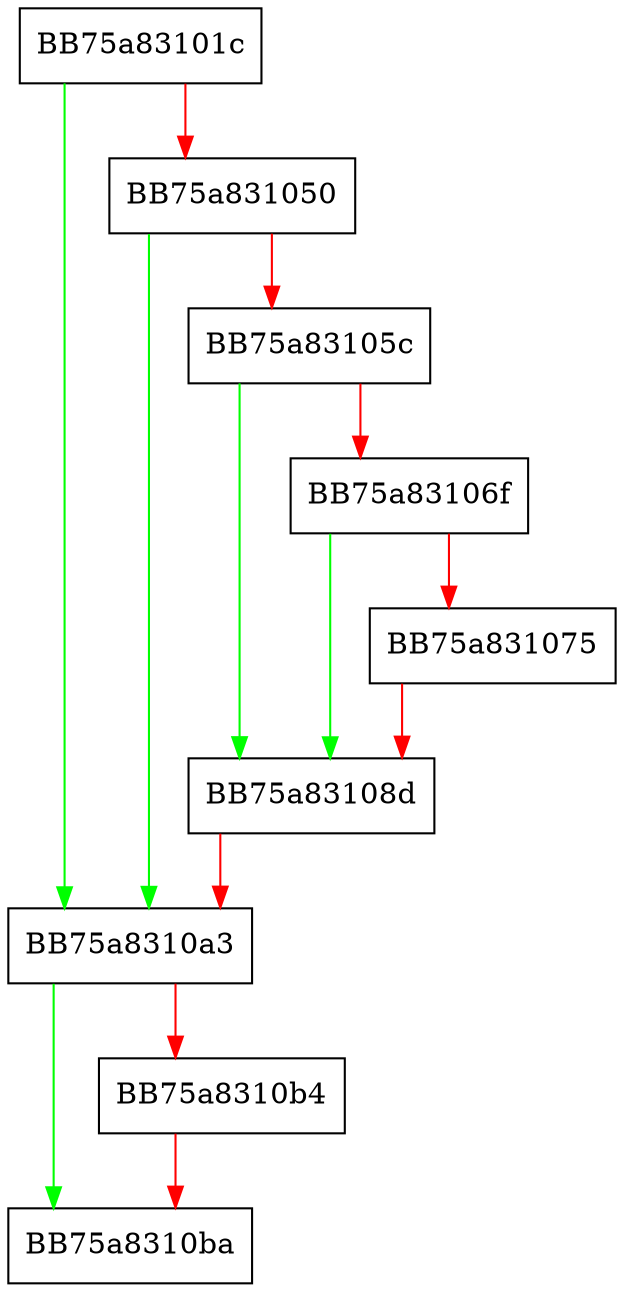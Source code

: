digraph SigtreeHelper {
  node [shape="box"];
  graph [splines=ortho];
  BB75a83101c -> BB75a8310a3 [color="green"];
  BB75a83101c -> BB75a831050 [color="red"];
  BB75a831050 -> BB75a8310a3 [color="green"];
  BB75a831050 -> BB75a83105c [color="red"];
  BB75a83105c -> BB75a83108d [color="green"];
  BB75a83105c -> BB75a83106f [color="red"];
  BB75a83106f -> BB75a83108d [color="green"];
  BB75a83106f -> BB75a831075 [color="red"];
  BB75a831075 -> BB75a83108d [color="red"];
  BB75a83108d -> BB75a8310a3 [color="red"];
  BB75a8310a3 -> BB75a8310ba [color="green"];
  BB75a8310a3 -> BB75a8310b4 [color="red"];
  BB75a8310b4 -> BB75a8310ba [color="red"];
}